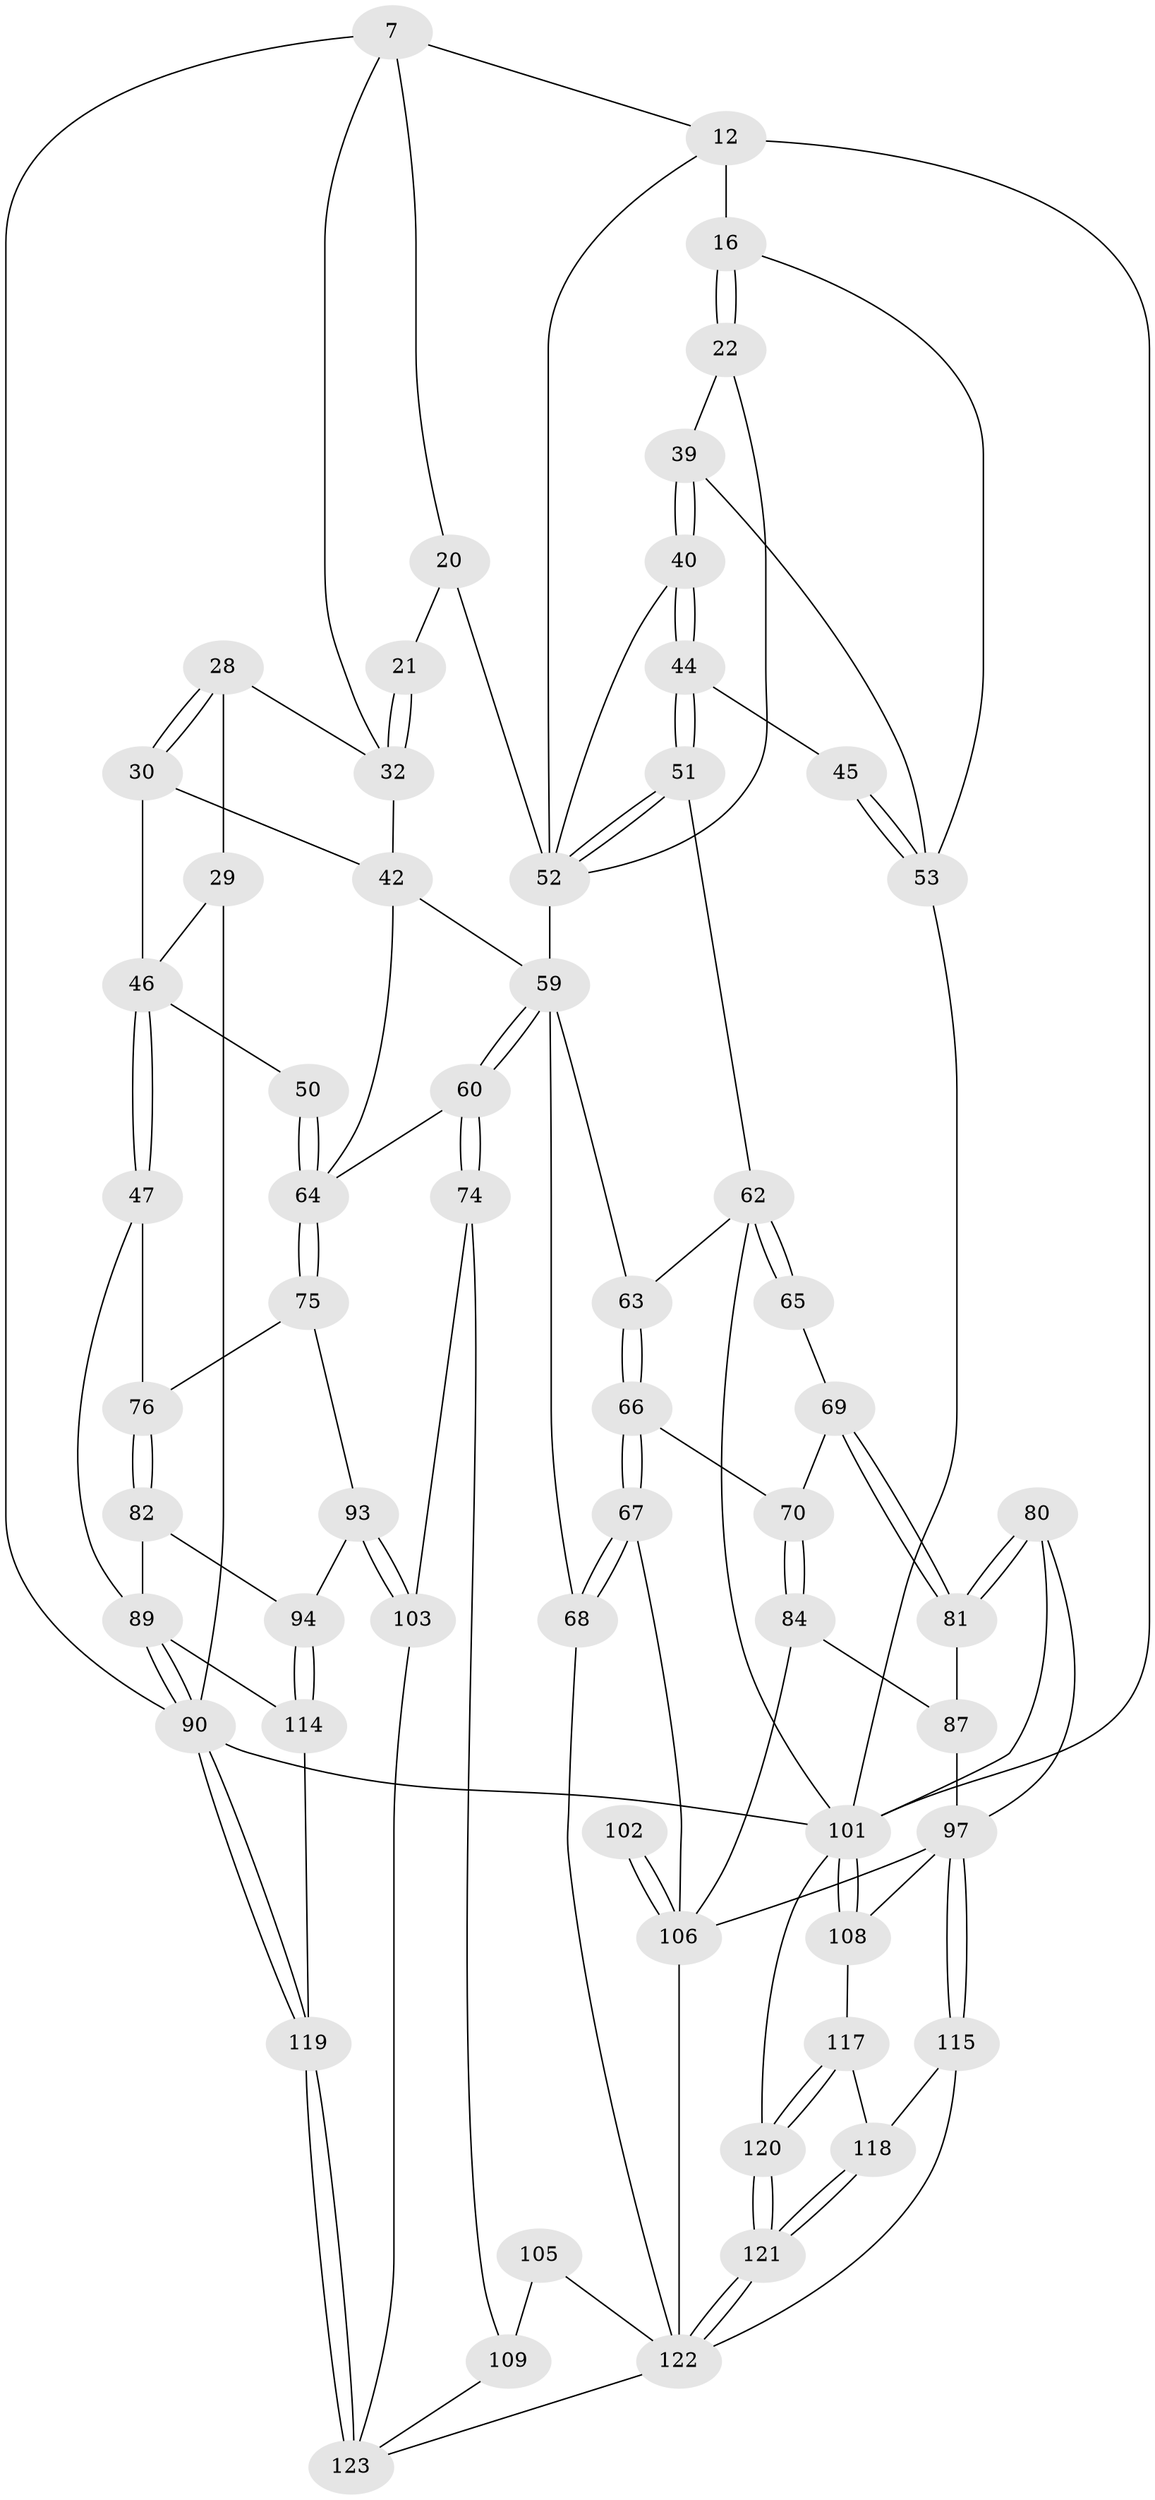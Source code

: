 // original degree distribution, {3: 0.016260162601626018, 4: 0.2764227642276423, 6: 0.25203252032520324, 5: 0.45528455284552843}
// Generated by graph-tools (version 1.1) at 2025/05/03/04/25 22:05:02]
// undirected, 61 vertices, 135 edges
graph export_dot {
graph [start="1"]
  node [color=gray90,style=filled];
  7 [pos="+0.36756611296457686+0.07044101694035398",super="+6"];
  12 [pos="+0.7514790144460116+0.0611256718934768",super="+3"];
  16 [pos="+0.8117477687091309+0.13110553211520568",super="+15"];
  20 [pos="+0.4934694913058438+0.19209140889566065",super="+14"];
  21 [pos="+0.48406268266996566+0.19009354016108324"];
  22 [pos="+0.7887455343402986+0.22292064462276692"];
  28 [pos="+0.16435456325336573+0.13763742586388775",super="+19"];
  29 [pos="+0.058276191842369436+0.15931277906267674",super="+10+11"];
  30 [pos="+0.1652583384930681+0.2169134441658485"];
  32 [pos="+0.31497585190089605+0.24168926426571102",super="+18+17"];
  39 [pos="+0.8759663501586+0.2910646989086231",super="+25"];
  40 [pos="+0.7871172818128375+0.34812863259990334"];
  42 [pos="+0.28284539126258784+0.3625123867086475",super="+33"];
  44 [pos="+0.7913849011925854+0.41780327797708267"];
  45 [pos="+0.8726174497938283+0.40009169494829505",super="+43"];
  46 [pos="+0+0.441079025857305",super="+31"];
  47 [pos="+0+0.4681912877528893"];
  50 [pos="+0.1394081738249957+0.4479999274810123"];
  51 [pos="+0.7813756799800914+0.43259577596736093"];
  52 [pos="+0.6254417997418353+0.45142783531548014",super="+35+34+36+23"];
  53 [pos="+1+0.49940180457904687",super="+26+38"];
  59 [pos="+0.4245076143529196+0.5651223460108672",super="+58+41+57"];
  60 [pos="+0.4045080757450794+0.5920614520610644"];
  62 [pos="+0.8066644153132283+0.5515163001608038",super="+56"];
  63 [pos="+0.7478984525257526+0.5946289475416291"];
  64 [pos="+0.2267638173506295+0.6243716111518351",super="+61+49"];
  65 [pos="+0.9305341353780346+0.5962472124706121"];
  66 [pos="+0.7500042194296783+0.6661397941901525"];
  67 [pos="+0.6849003696838627+0.7012812537835146"];
  68 [pos="+0.5953619510503835+0.6897473711586537"];
  69 [pos="+0.8283752949960169+0.666217937544563"];
  70 [pos="+0.7762014197513408+0.6785213085885629"];
  74 [pos="+0.38153144280147444+0.7314190957443665"];
  75 [pos="+0.2434386274352187+0.6834864127012327"];
  76 [pos="+0.19692300088801915+0.6767113896712327"];
  80 [pos="+1+0.7601248739114105"];
  81 [pos="+0.8790230900442851+0.7318691642902317"];
  82 [pos="+0+0.7009648072956316"];
  84 [pos="+0.8059269926571366+0.7569853039073684"];
  87 [pos="+0.8075793790706249+0.7575630067513545"];
  89 [pos="+0+1",super="+88"];
  90 [pos="+0+1",super="+9+8"];
  93 [pos="+0.1729836922079899+0.7793709513248227",super="+78"];
  94 [pos="+0.08766182018179025+0.810753833597164"];
  97 [pos="+0.8612431549462373+0.850805881595426",super="+96"];
  101 [pos="+1+0.7922695431182155",super="+79+100"];
  102 [pos="+0.7211182619477332+0.8551247745036525"];
  103 [pos="+0.24141026792619422+0.9403536966350418",super="+77"];
  105 [pos="+0.5764432098315013+0.9416505792068435",super="+72"];
  106 [pos="+0.7020797870832804+0.9660832063623693",super="+98+99+91"];
  108 [pos="+0.9590394434902407+0.9351285154204149"];
  109 [pos="+0.4320294567284748+0.9103394456275832",super="+73"];
  114 [pos="+0.09237772312770359+0.8320627707003301",super="+113"];
  115 [pos="+0.8638040500651666+0.9397994433703888"];
  117 [pos="+0.9578794215864972+0.9358470322179109"];
  118 [pos="+0.926211106540984+0.9450412972369203"];
  119 [pos="+0+1",super="+112"];
  120 [pos="+0.9686813153813171+1"];
  121 [pos="+0.8897124847553752+1"];
  122 [pos="+0.6850374487264874+1",super="+116+71"];
  123 [pos="+0.3136919273634119+1",super="+110+111"];
  7 -- 90;
  7 -- 32;
  7 -- 20;
  7 -- 12;
  12 -- 16 [weight=2];
  12 -- 52;
  12 -- 101;
  16 -- 22;
  16 -- 22;
  16 -- 53;
  20 -- 21;
  20 -- 52 [weight=2];
  21 -- 32 [weight=2];
  21 -- 32;
  22 -- 39;
  22 -- 52;
  28 -- 29 [weight=2];
  28 -- 30;
  28 -- 30;
  28 -- 32;
  29 -- 90 [weight=2];
  29 -- 46;
  30 -- 42;
  30 -- 46;
  32 -- 42;
  39 -- 40;
  39 -- 40;
  39 -- 53 [weight=2];
  40 -- 44;
  40 -- 44;
  40 -- 52;
  42 -- 64;
  42 -- 59;
  44 -- 51;
  44 -- 51;
  44 -- 45;
  45 -- 53 [weight=3];
  45 -- 53;
  46 -- 47;
  46 -- 47;
  46 -- 50;
  47 -- 76;
  47 -- 89;
  50 -- 64 [weight=2];
  50 -- 64;
  51 -- 52;
  51 -- 52;
  51 -- 62;
  52 -- 59 [weight=2];
  53 -- 101 [weight=2];
  59 -- 60;
  59 -- 60;
  59 -- 68;
  59 -- 63;
  60 -- 74;
  60 -- 74;
  60 -- 64;
  62 -- 63;
  62 -- 65 [weight=2];
  62 -- 65;
  62 -- 101;
  63 -- 66;
  63 -- 66;
  64 -- 75;
  64 -- 75;
  65 -- 69;
  66 -- 67;
  66 -- 67;
  66 -- 70;
  67 -- 68;
  67 -- 68;
  67 -- 106;
  68 -- 122;
  69 -- 70;
  69 -- 81;
  69 -- 81;
  70 -- 84;
  70 -- 84;
  74 -- 103;
  74 -- 109;
  75 -- 76;
  75 -- 93;
  76 -- 82;
  76 -- 82;
  80 -- 81;
  80 -- 81;
  80 -- 101;
  80 -- 97;
  81 -- 87;
  82 -- 94;
  82 -- 89;
  84 -- 87;
  84 -- 106;
  87 -- 97;
  89 -- 90 [weight=2];
  89 -- 90;
  89 -- 114 [weight=2];
  90 -- 119;
  90 -- 119;
  90 -- 101 [weight=2];
  93 -- 94;
  93 -- 103 [weight=2];
  93 -- 103;
  94 -- 114;
  94 -- 114;
  97 -- 115;
  97 -- 115;
  97 -- 106;
  97 -- 108;
  101 -- 108;
  101 -- 108;
  101 -- 120;
  102 -- 106 [weight=3];
  102 -- 106;
  103 -- 123;
  105 -- 109 [weight=2];
  105 -- 122 [weight=2];
  106 -- 122 [weight=2];
  108 -- 117;
  109 -- 123;
  114 -- 119;
  115 -- 118;
  115 -- 122;
  117 -- 118;
  117 -- 120;
  117 -- 120;
  118 -- 121;
  118 -- 121;
  119 -- 123 [weight=2];
  119 -- 123;
  120 -- 121;
  120 -- 121;
  121 -- 122;
  121 -- 122;
  122 -- 123;
}
